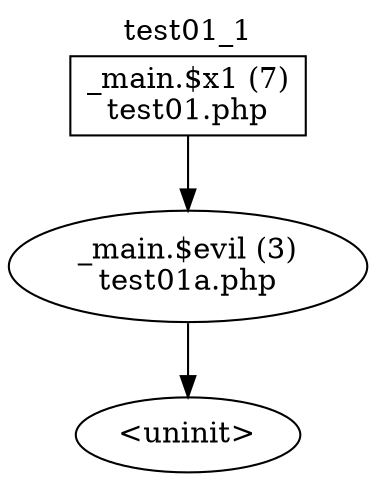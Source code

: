 digraph cfg {
  label="test01_1";
  labelloc=t;
  n1 [shape=box, label="_main.$x1 (7)\ntest01.php"];
  n2 [shape=ellipse, label="_main.$evil (3)\ntest01a.php"];
  n3 [shape=ellipse, label="<uninit>"];
  n1 -> n2;
  n2 -> n3;
}
